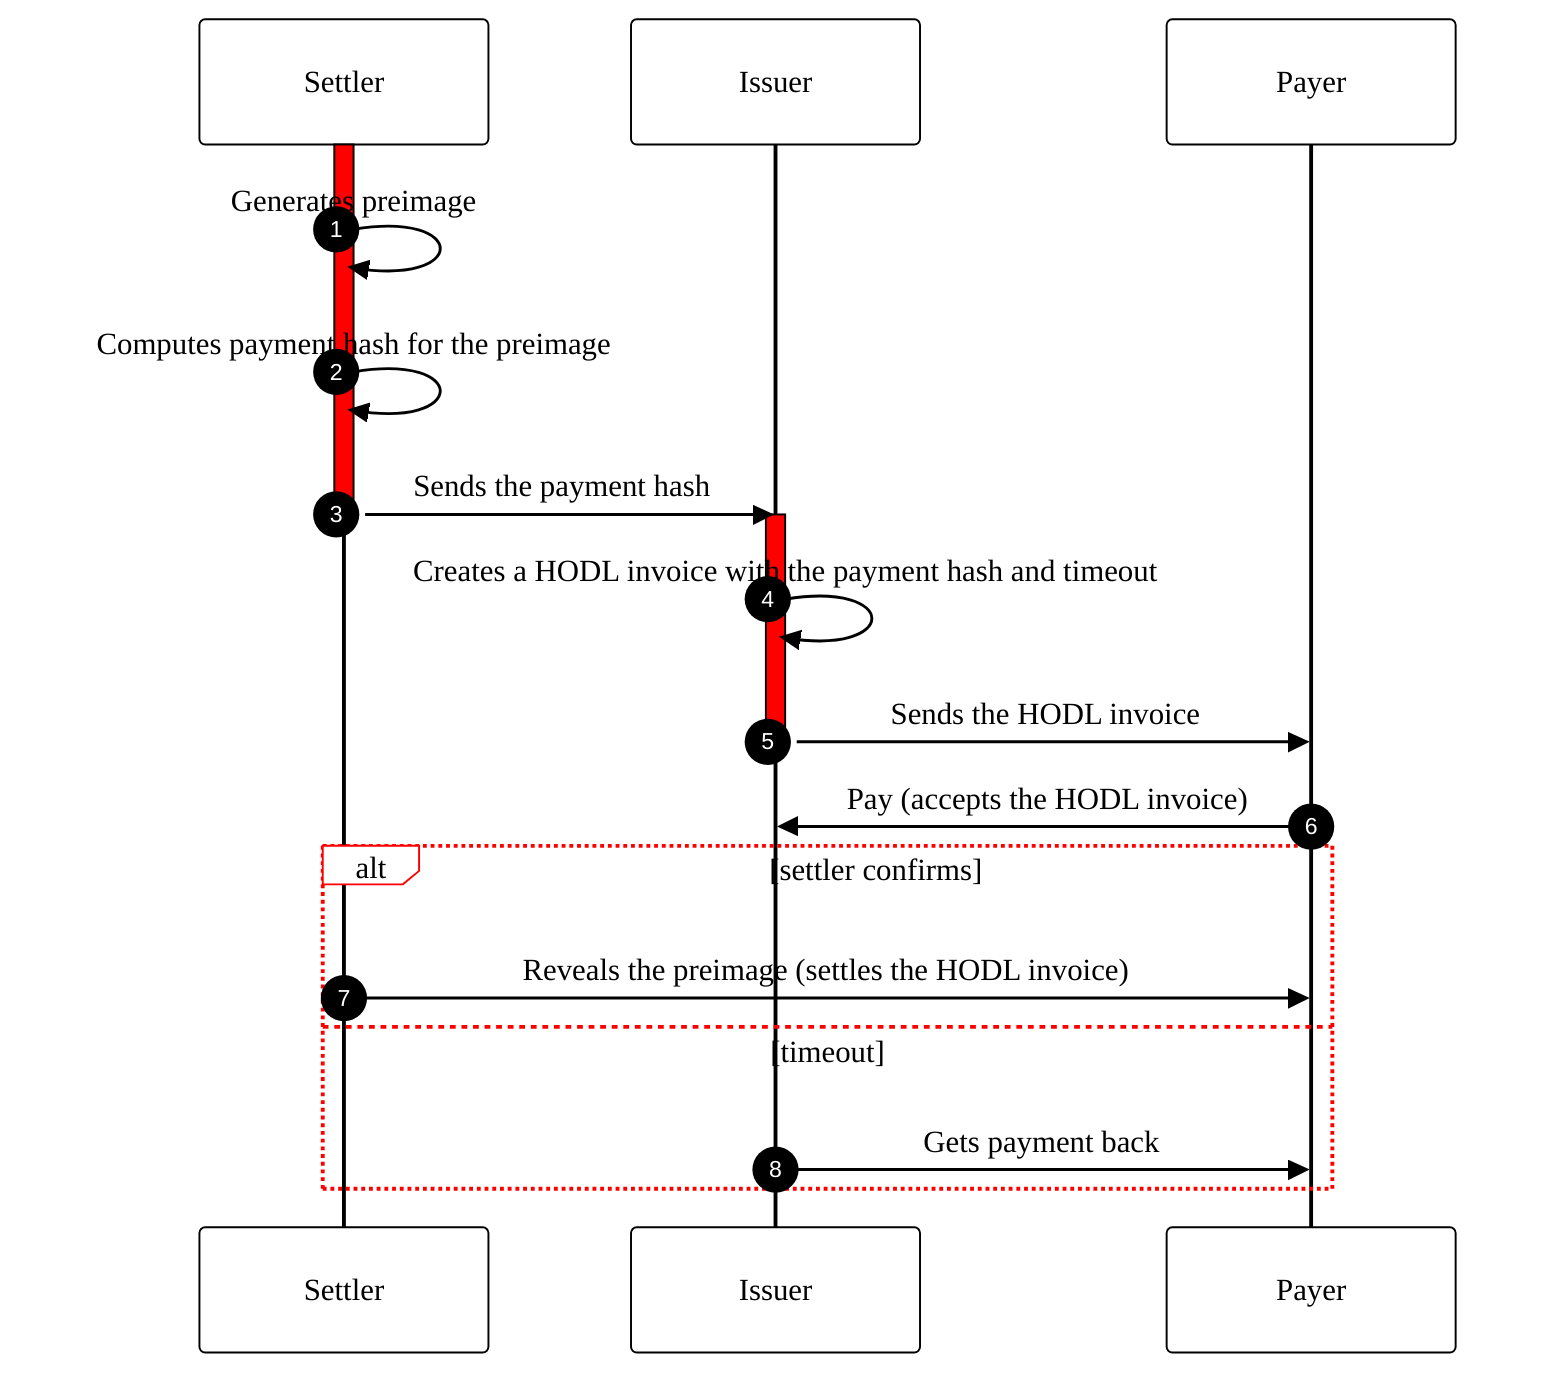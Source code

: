 %%{
  init: {
    'theme': 'base',
    'themeVariables': {
      'activationBorderColor':'#000',
      'activationBkgColor':'#F00',
      'primaryColor': '#FFF',
      'primaryTextColor': '#000',
      'primaryBorderColor': '#000',
      'lineColor': '#000',
      'secondaryColor': '#FFF',
      'labelBoxBorderColor':'#F00',
      'tertiaryColor': '#000',
      'fontFamily':'Times New Roman'
    }
  }
}%%
sequenceDiagram
    autonumber
    activate Settler
    Settler->>Settler: Generates preimage
    Settler->>Settler: Computes payment hash for the preimage  
    Settler->>Issuer: Sends the payment hash
    deactivate Settler
    activate Issuer
    Issuer->>Issuer: Creates a HODL invoice with the payment hash and timeout
    Issuer->>Payer: Sends the HODL invoice
    deactivate Issuer
    Payer->>Issuer: Pay (accepts the HODL invoice)
    alt settler confirms
      Settler->>Payer: Reveals the preimage (settles the HODL invoice)
    else timeout
      Issuer->>Payer: Gets payment back
    end